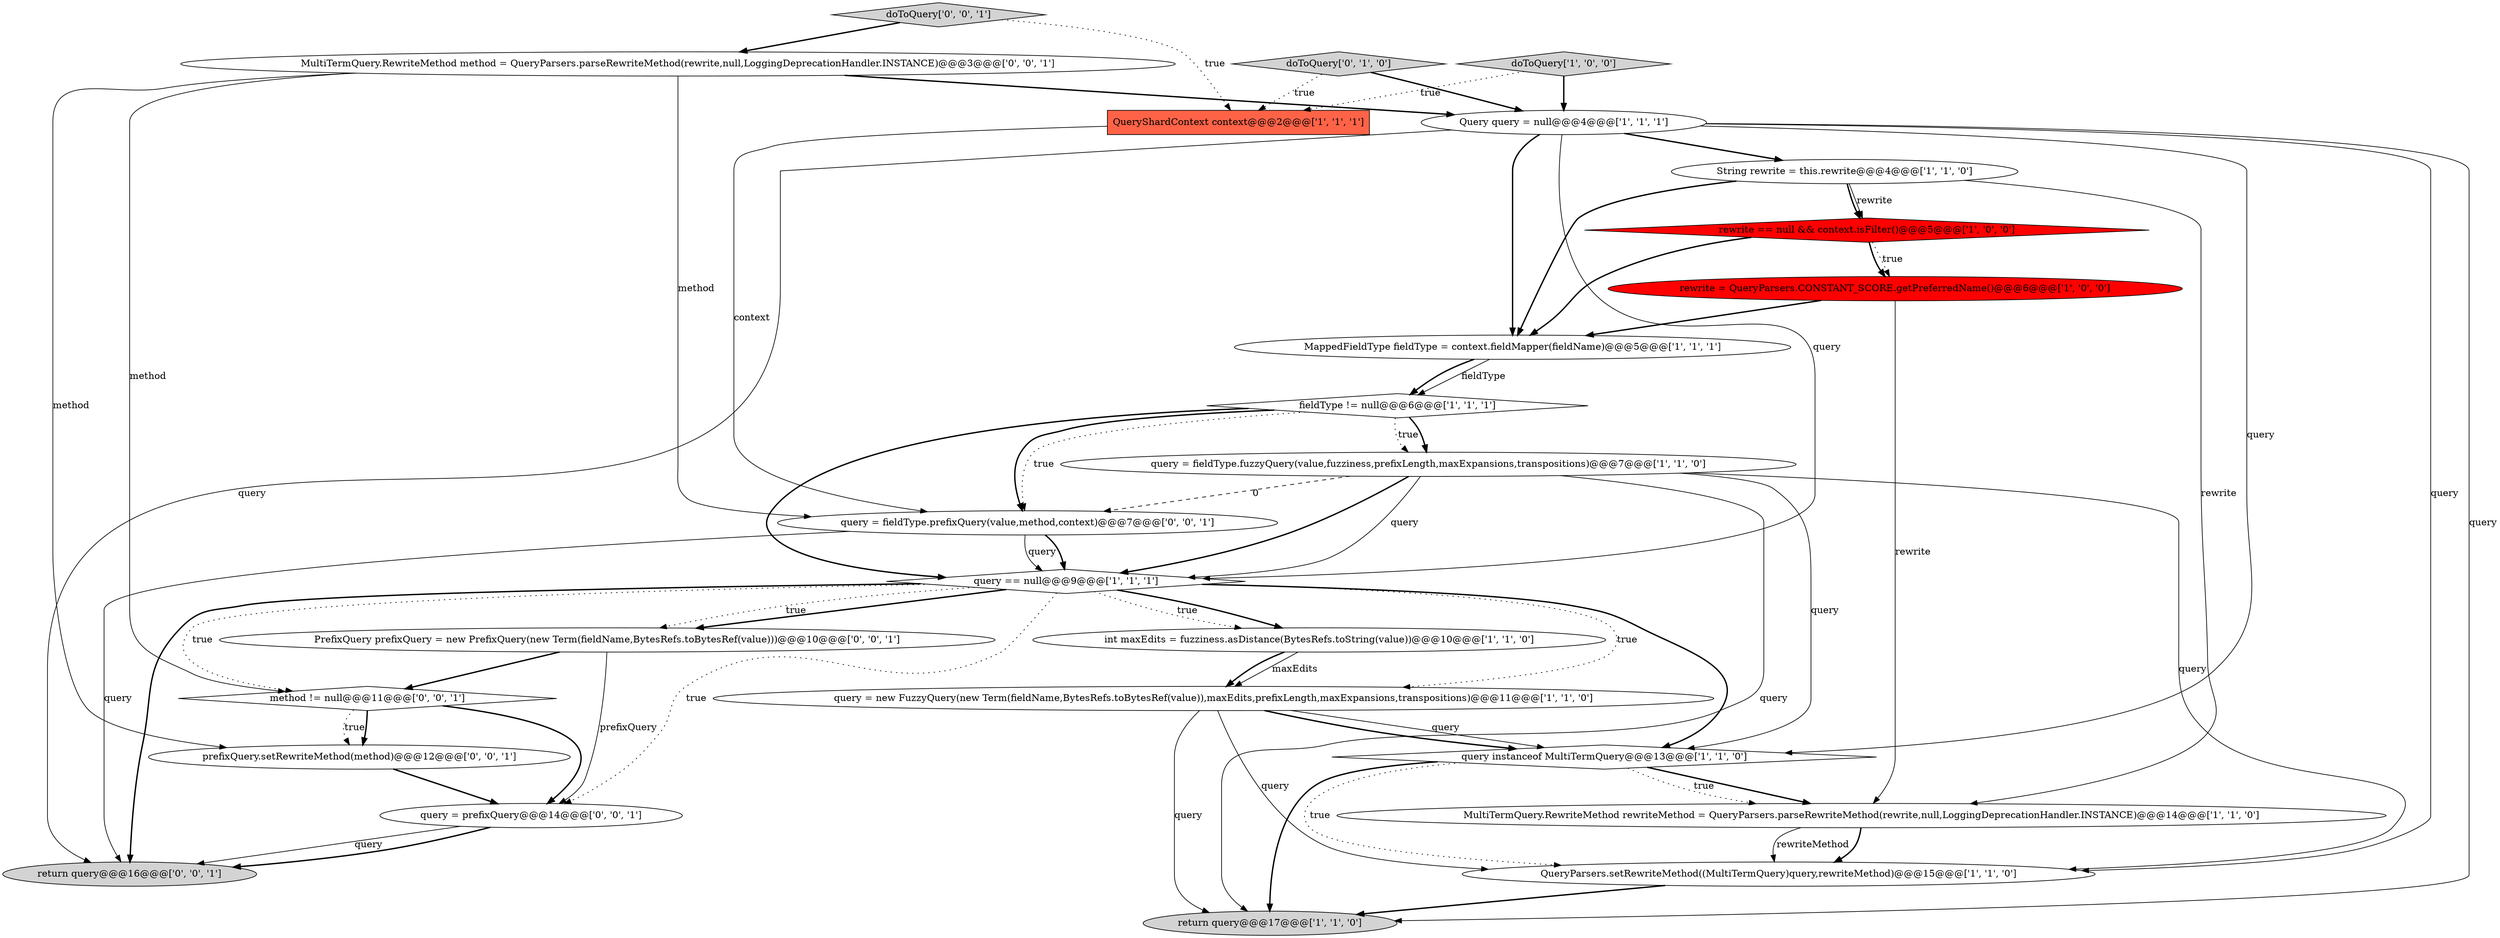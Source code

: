 digraph {
3 [style = filled, label = "int maxEdits = fuzziness.asDistance(BytesRefs.toString(value))@@@10@@@['1', '1', '0']", fillcolor = white, shape = ellipse image = "AAA0AAABBB1BBB"];
17 [style = filled, label = "return query@@@16@@@['0', '0', '1']", fillcolor = lightgray, shape = ellipse image = "AAA0AAABBB3BBB"];
24 [style = filled, label = "query = prefixQuery@@@14@@@['0', '0', '1']", fillcolor = white, shape = ellipse image = "AAA0AAABBB3BBB"];
6 [style = filled, label = "fieldType != null@@@6@@@['1', '1', '1']", fillcolor = white, shape = diamond image = "AAA0AAABBB1BBB"];
10 [style = filled, label = "query == null@@@9@@@['1', '1', '1']", fillcolor = white, shape = diamond image = "AAA0AAABBB1BBB"];
12 [style = filled, label = "query = fieldType.fuzzyQuery(value,fuzziness,prefixLength,maxExpansions,transpositions)@@@7@@@['1', '1', '0']", fillcolor = white, shape = ellipse image = "AAA0AAABBB1BBB"];
4 [style = filled, label = "MultiTermQuery.RewriteMethod rewriteMethod = QueryParsers.parseRewriteMethod(rewrite,null,LoggingDeprecationHandler.INSTANCE)@@@14@@@['1', '1', '0']", fillcolor = white, shape = ellipse image = "AAA0AAABBB1BBB"];
0 [style = filled, label = "QueryShardContext context@@@2@@@['1', '1', '1']", fillcolor = tomato, shape = box image = "AAA0AAABBB1BBB"];
5 [style = filled, label = "rewrite = QueryParsers.CONSTANT_SCORE.getPreferredName()@@@6@@@['1', '0', '0']", fillcolor = red, shape = ellipse image = "AAA1AAABBB1BBB"];
7 [style = filled, label = "return query@@@17@@@['1', '1', '0']", fillcolor = lightgray, shape = ellipse image = "AAA0AAABBB1BBB"];
8 [style = filled, label = "MappedFieldType fieldType = context.fieldMapper(fieldName)@@@5@@@['1', '1', '1']", fillcolor = white, shape = ellipse image = "AAA0AAABBB1BBB"];
11 [style = filled, label = "rewrite == null && context.isFilter()@@@5@@@['1', '0', '0']", fillcolor = red, shape = diamond image = "AAA1AAABBB1BBB"];
2 [style = filled, label = "query = new FuzzyQuery(new Term(fieldName,BytesRefs.toBytesRef(value)),maxEdits,prefixLength,maxExpansions,transpositions)@@@11@@@['1', '1', '0']", fillcolor = white, shape = ellipse image = "AAA0AAABBB1BBB"];
13 [style = filled, label = "String rewrite = this.rewrite@@@4@@@['1', '1', '0']", fillcolor = white, shape = ellipse image = "AAA0AAABBB1BBB"];
23 [style = filled, label = "doToQuery['0', '0', '1']", fillcolor = lightgray, shape = diamond image = "AAA0AAABBB3BBB"];
9 [style = filled, label = "query instanceof MultiTermQuery@@@13@@@['1', '1', '0']", fillcolor = white, shape = diamond image = "AAA0AAABBB1BBB"];
19 [style = filled, label = "method != null@@@11@@@['0', '0', '1']", fillcolor = white, shape = diamond image = "AAA0AAABBB3BBB"];
1 [style = filled, label = "Query query = null@@@4@@@['1', '1', '1']", fillcolor = white, shape = ellipse image = "AAA0AAABBB1BBB"];
16 [style = filled, label = "doToQuery['0', '1', '0']", fillcolor = lightgray, shape = diamond image = "AAA0AAABBB2BBB"];
18 [style = filled, label = "MultiTermQuery.RewriteMethod method = QueryParsers.parseRewriteMethod(rewrite,null,LoggingDeprecationHandler.INSTANCE)@@@3@@@['0', '0', '1']", fillcolor = white, shape = ellipse image = "AAA0AAABBB3BBB"];
22 [style = filled, label = "prefixQuery.setRewriteMethod(method)@@@12@@@['0', '0', '1']", fillcolor = white, shape = ellipse image = "AAA0AAABBB3BBB"];
20 [style = filled, label = "query = fieldType.prefixQuery(value,method,context)@@@7@@@['0', '0', '1']", fillcolor = white, shape = ellipse image = "AAA0AAABBB3BBB"];
14 [style = filled, label = "QueryParsers.setRewriteMethod((MultiTermQuery)query,rewriteMethod)@@@15@@@['1', '1', '0']", fillcolor = white, shape = ellipse image = "AAA0AAABBB1BBB"];
15 [style = filled, label = "doToQuery['1', '0', '0']", fillcolor = lightgray, shape = diamond image = "AAA0AAABBB1BBB"];
21 [style = filled, label = "PrefixQuery prefixQuery = new PrefixQuery(new Term(fieldName,BytesRefs.toBytesRef(value)))@@@10@@@['0', '0', '1']", fillcolor = white, shape = ellipse image = "AAA0AAABBB3BBB"];
5->8 [style = bold, label=""];
4->14 [style = bold, label=""];
2->9 [style = solid, label="query"];
1->8 [style = bold, label=""];
12->20 [style = dashed, label="0"];
13->4 [style = solid, label="rewrite"];
21->19 [style = bold, label=""];
1->9 [style = solid, label="query"];
8->6 [style = solid, label="fieldType"];
12->7 [style = solid, label="query"];
0->20 [style = solid, label="context"];
24->17 [style = solid, label="query"];
9->4 [style = bold, label=""];
12->10 [style = solid, label="query"];
21->24 [style = solid, label="prefixQuery"];
12->9 [style = solid, label="query"];
10->3 [style = dotted, label="true"];
10->3 [style = bold, label=""];
8->6 [style = bold, label=""];
10->17 [style = bold, label=""];
11->5 [style = dotted, label="true"];
10->21 [style = bold, label=""];
2->9 [style = bold, label=""];
4->14 [style = solid, label="rewriteMethod"];
9->7 [style = bold, label=""];
20->10 [style = solid, label="query"];
15->0 [style = dotted, label="true"];
13->11 [style = bold, label=""];
1->13 [style = bold, label=""];
5->4 [style = solid, label="rewrite"];
18->20 [style = solid, label="method"];
9->14 [style = dotted, label="true"];
3->2 [style = solid, label="maxEdits"];
14->7 [style = bold, label=""];
20->10 [style = bold, label=""];
19->24 [style = bold, label=""];
6->20 [style = dotted, label="true"];
6->20 [style = bold, label=""];
13->11 [style = solid, label="rewrite"];
11->5 [style = bold, label=""];
18->19 [style = solid, label="method"];
12->10 [style = bold, label=""];
12->14 [style = solid, label="query"];
16->0 [style = dotted, label="true"];
3->2 [style = bold, label=""];
18->1 [style = bold, label=""];
16->1 [style = bold, label=""];
10->2 [style = dotted, label="true"];
18->22 [style = solid, label="method"];
10->19 [style = dotted, label="true"];
10->24 [style = dotted, label="true"];
6->10 [style = bold, label=""];
2->14 [style = solid, label="query"];
24->17 [style = bold, label=""];
20->17 [style = solid, label="query"];
19->22 [style = dotted, label="true"];
9->4 [style = dotted, label="true"];
11->8 [style = bold, label=""];
1->7 [style = solid, label="query"];
1->14 [style = solid, label="query"];
10->9 [style = bold, label=""];
6->12 [style = dotted, label="true"];
22->24 [style = bold, label=""];
13->8 [style = bold, label=""];
10->21 [style = dotted, label="true"];
19->22 [style = bold, label=""];
1->17 [style = solid, label="query"];
23->18 [style = bold, label=""];
1->10 [style = solid, label="query"];
2->7 [style = solid, label="query"];
23->0 [style = dotted, label="true"];
15->1 [style = bold, label=""];
6->12 [style = bold, label=""];
}
